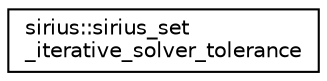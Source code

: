 digraph "Graphical Class Hierarchy"
{
 // INTERACTIVE_SVG=YES
  edge [fontname="Helvetica",fontsize="10",labelfontname="Helvetica",labelfontsize="10"];
  node [fontname="Helvetica",fontsize="10",shape=record];
  rankdir="LR";
  Node1 [label="sirius::sirius_set\l_iterative_solver_tolerance",height=0.2,width=0.4,color="black", fillcolor="white", style="filled",URL="$interfacesirius_1_1sirius__set__iterative__solver__tolerance.html"];
}
